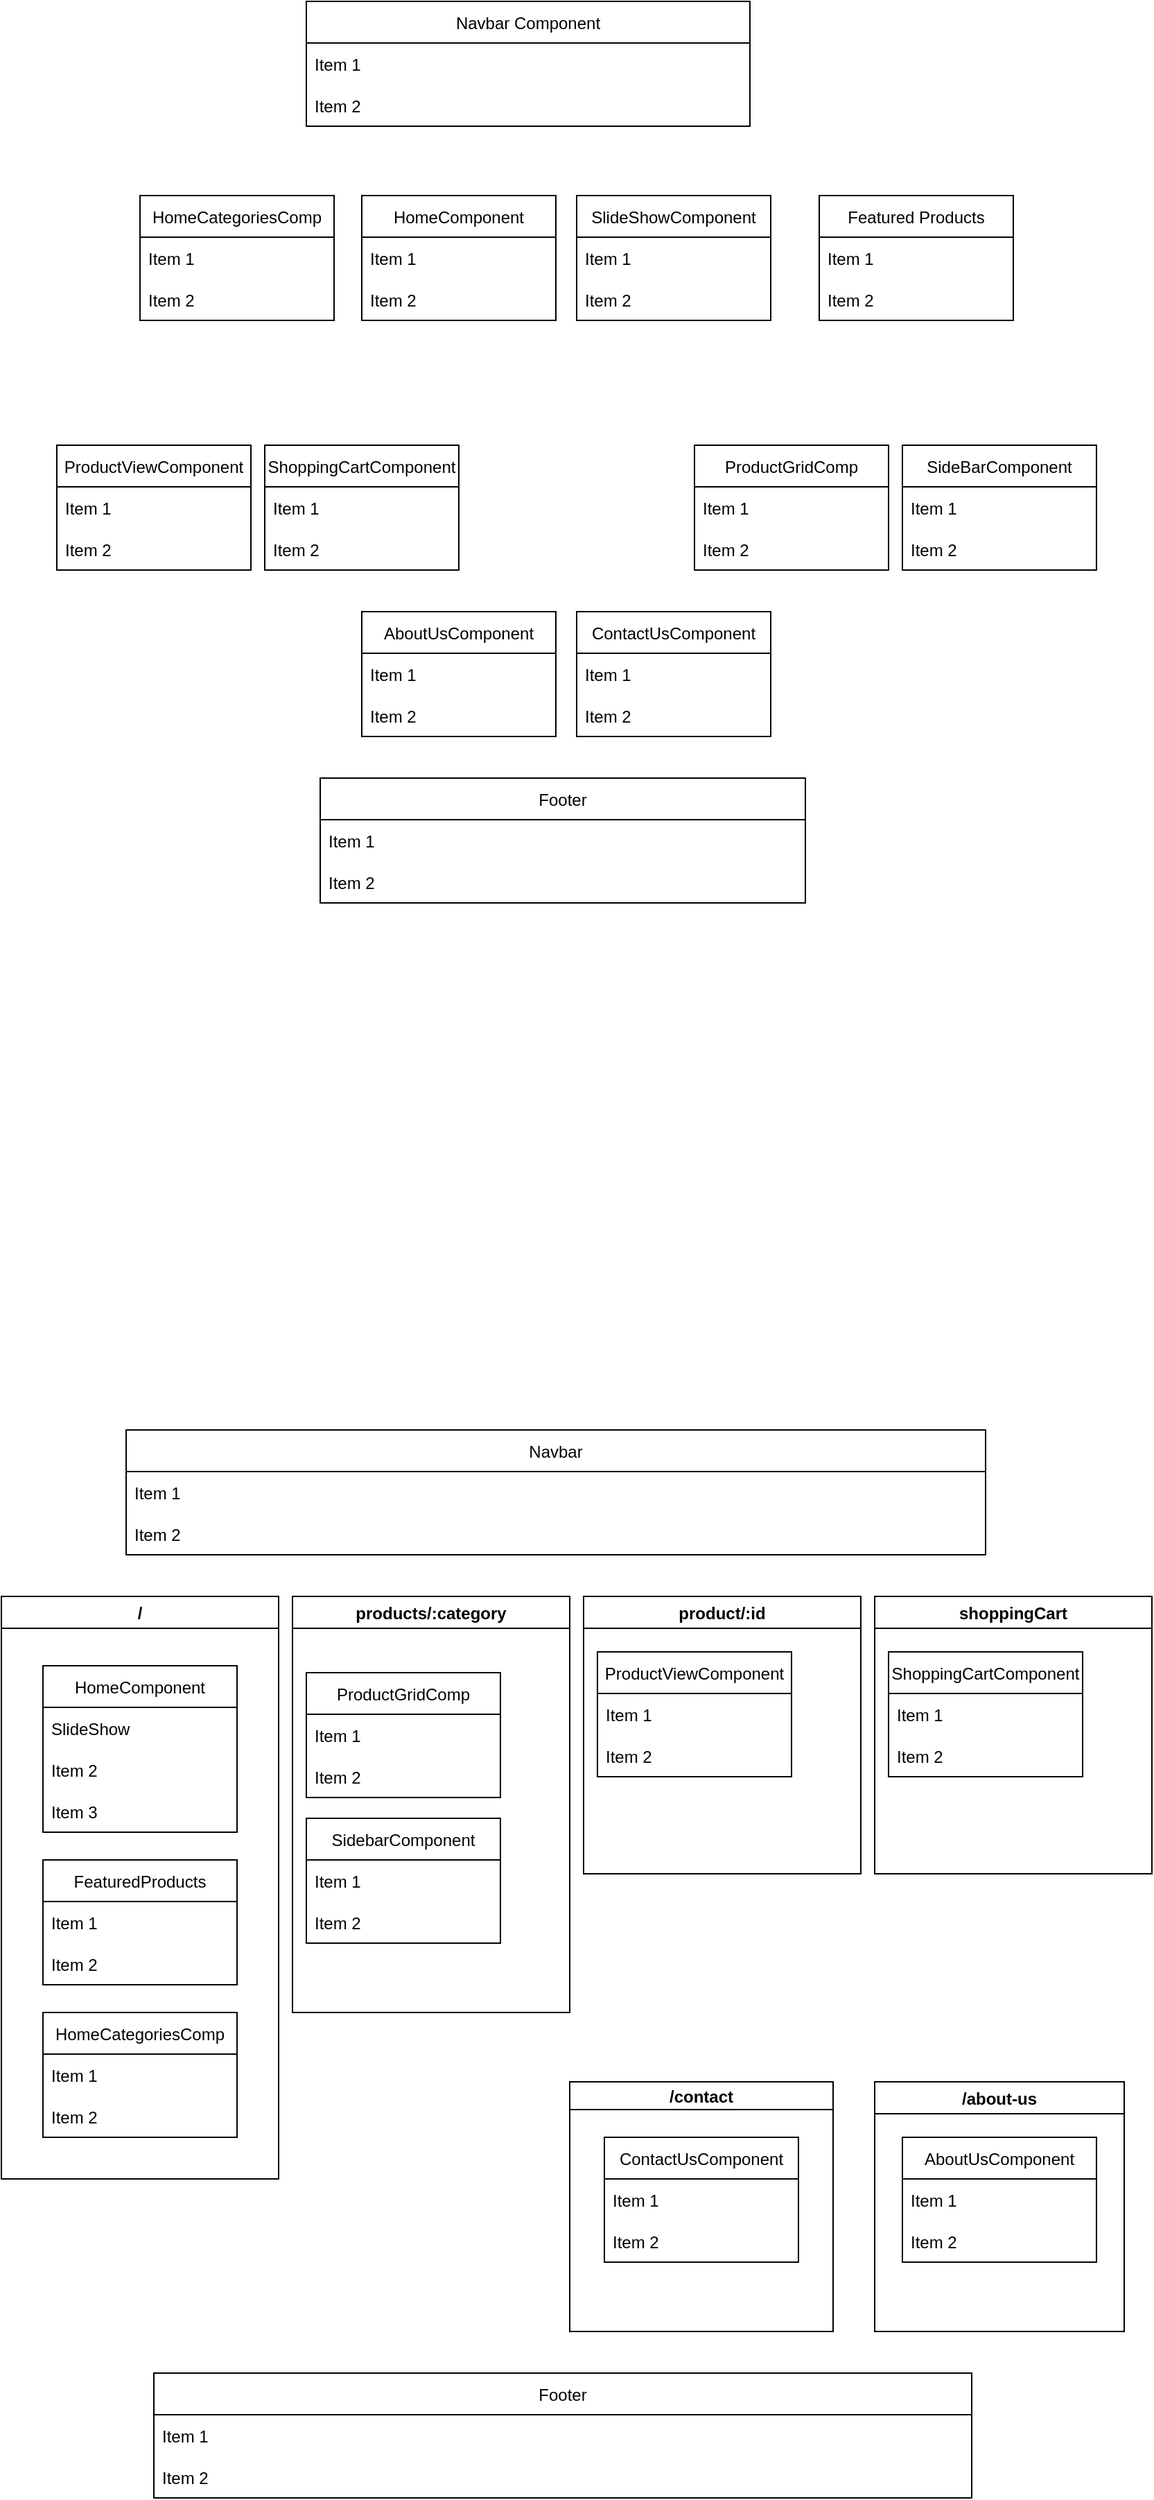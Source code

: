 <mxfile version="17.1.3" type="github">
  <diagram id="acwGh5s4V0C-PuY4va_p" name="Page-1">
    <mxGraphModel dx="893" dy="779" grid="1" gridSize="10" guides="1" tooltips="1" connect="1" arrows="1" fold="1" page="1" pageScale="1" pageWidth="850" pageHeight="1100" math="0" shadow="0">
      <root>
        <mxCell id="0" />
        <mxCell id="1" parent="0" />
        <mxCell id="9Ur1DhcCcvxSijdW15rE-1" value="AboutUsComponent" style="swimlane;fontStyle=0;childLayout=stackLayout;horizontal=1;startSize=30;horizontalStack=0;resizeParent=1;resizeParentMax=0;resizeLast=0;collapsible=1;marginBottom=0;" parent="1" vertex="1">
          <mxGeometry x="270" y="530" width="140" height="90" as="geometry" />
        </mxCell>
        <mxCell id="9Ur1DhcCcvxSijdW15rE-2" value="Item 1" style="text;strokeColor=none;fillColor=none;align=left;verticalAlign=middle;spacingLeft=4;spacingRight=4;overflow=hidden;points=[[0,0.5],[1,0.5]];portConstraint=eastwest;rotatable=0;" parent="9Ur1DhcCcvxSijdW15rE-1" vertex="1">
          <mxGeometry y="30" width="140" height="30" as="geometry" />
        </mxCell>
        <mxCell id="9Ur1DhcCcvxSijdW15rE-3" value="Item 2" style="text;strokeColor=none;fillColor=none;align=left;verticalAlign=middle;spacingLeft=4;spacingRight=4;overflow=hidden;points=[[0,0.5],[1,0.5]];portConstraint=eastwest;rotatable=0;" parent="9Ur1DhcCcvxSijdW15rE-1" vertex="1">
          <mxGeometry y="60" width="140" height="30" as="geometry" />
        </mxCell>
        <mxCell id="9Ur1DhcCcvxSijdW15rE-5" value="ContactUsComponent" style="swimlane;fontStyle=0;childLayout=stackLayout;horizontal=1;startSize=30;horizontalStack=0;resizeParent=1;resizeParentMax=0;resizeLast=0;collapsible=1;marginBottom=0;" parent="1" vertex="1">
          <mxGeometry x="425" y="530" width="140" height="90" as="geometry" />
        </mxCell>
        <mxCell id="9Ur1DhcCcvxSijdW15rE-6" value="Item 1" style="text;strokeColor=none;fillColor=none;align=left;verticalAlign=middle;spacingLeft=4;spacingRight=4;overflow=hidden;points=[[0,0.5],[1,0.5]];portConstraint=eastwest;rotatable=0;" parent="9Ur1DhcCcvxSijdW15rE-5" vertex="1">
          <mxGeometry y="30" width="140" height="30" as="geometry" />
        </mxCell>
        <mxCell id="9Ur1DhcCcvxSijdW15rE-7" value="Item 2" style="text;strokeColor=none;fillColor=none;align=left;verticalAlign=middle;spacingLeft=4;spacingRight=4;overflow=hidden;points=[[0,0.5],[1,0.5]];portConstraint=eastwest;rotatable=0;" parent="9Ur1DhcCcvxSijdW15rE-5" vertex="1">
          <mxGeometry y="60" width="140" height="30" as="geometry" />
        </mxCell>
        <mxCell id="9Ur1DhcCcvxSijdW15rE-9" value="Navbar Component" style="swimlane;fontStyle=0;childLayout=stackLayout;horizontal=1;startSize=30;horizontalStack=0;resizeParent=1;resizeParentMax=0;resizeLast=0;collapsible=1;marginBottom=0;" parent="1" vertex="1">
          <mxGeometry x="230" y="90" width="320" height="90" as="geometry" />
        </mxCell>
        <mxCell id="9Ur1DhcCcvxSijdW15rE-10" value="Item 1" style="text;strokeColor=none;fillColor=none;align=left;verticalAlign=middle;spacingLeft=4;spacingRight=4;overflow=hidden;points=[[0,0.5],[1,0.5]];portConstraint=eastwest;rotatable=0;" parent="9Ur1DhcCcvxSijdW15rE-9" vertex="1">
          <mxGeometry y="30" width="320" height="30" as="geometry" />
        </mxCell>
        <mxCell id="9Ur1DhcCcvxSijdW15rE-11" value="Item 2" style="text;strokeColor=none;fillColor=none;align=left;verticalAlign=middle;spacingLeft=4;spacingRight=4;overflow=hidden;points=[[0,0.5],[1,0.5]];portConstraint=eastwest;rotatable=0;" parent="9Ur1DhcCcvxSijdW15rE-9" vertex="1">
          <mxGeometry y="60" width="320" height="30" as="geometry" />
        </mxCell>
        <mxCell id="9Ur1DhcCcvxSijdW15rE-13" value="Footer" style="swimlane;fontStyle=0;childLayout=stackLayout;horizontal=1;startSize=30;horizontalStack=0;resizeParent=1;resizeParentMax=0;resizeLast=0;collapsible=1;marginBottom=0;" parent="1" vertex="1">
          <mxGeometry x="240" y="650" width="350" height="90" as="geometry" />
        </mxCell>
        <mxCell id="9Ur1DhcCcvxSijdW15rE-14" value="Item 1" style="text;strokeColor=none;fillColor=none;align=left;verticalAlign=middle;spacingLeft=4;spacingRight=4;overflow=hidden;points=[[0,0.5],[1,0.5]];portConstraint=eastwest;rotatable=0;" parent="9Ur1DhcCcvxSijdW15rE-13" vertex="1">
          <mxGeometry y="30" width="350" height="30" as="geometry" />
        </mxCell>
        <mxCell id="9Ur1DhcCcvxSijdW15rE-15" value="Item 2" style="text;strokeColor=none;fillColor=none;align=left;verticalAlign=middle;spacingLeft=4;spacingRight=4;overflow=hidden;points=[[0,0.5],[1,0.5]];portConstraint=eastwest;rotatable=0;" parent="9Ur1DhcCcvxSijdW15rE-13" vertex="1">
          <mxGeometry y="60" width="350" height="30" as="geometry" />
        </mxCell>
        <mxCell id="9Ur1DhcCcvxSijdW15rE-17" value="/" style="swimlane;" parent="1" vertex="1">
          <mxGeometry x="10" y="1240" width="200" height="420" as="geometry" />
        </mxCell>
        <mxCell id="9Ur1DhcCcvxSijdW15rE-18" value="FeaturedProducts" style="swimlane;fontStyle=0;childLayout=stackLayout;horizontal=1;startSize=30;horizontalStack=0;resizeParent=1;resizeParentMax=0;resizeLast=0;collapsible=1;marginBottom=0;" parent="9Ur1DhcCcvxSijdW15rE-17" vertex="1">
          <mxGeometry x="30" y="190" width="140" height="90" as="geometry" />
        </mxCell>
        <mxCell id="9Ur1DhcCcvxSijdW15rE-19" value="Item 1" style="text;strokeColor=none;fillColor=none;align=left;verticalAlign=middle;spacingLeft=4;spacingRight=4;overflow=hidden;points=[[0,0.5],[1,0.5]];portConstraint=eastwest;rotatable=0;" parent="9Ur1DhcCcvxSijdW15rE-18" vertex="1">
          <mxGeometry y="30" width="140" height="30" as="geometry" />
        </mxCell>
        <mxCell id="9Ur1DhcCcvxSijdW15rE-20" value="Item 2" style="text;strokeColor=none;fillColor=none;align=left;verticalAlign=middle;spacingLeft=4;spacingRight=4;overflow=hidden;points=[[0,0.5],[1,0.5]];portConstraint=eastwest;rotatable=0;" parent="9Ur1DhcCcvxSijdW15rE-18" vertex="1">
          <mxGeometry y="60" width="140" height="30" as="geometry" />
        </mxCell>
        <mxCell id="9Ur1DhcCcvxSijdW15rE-30" value="HomeComponent" style="swimlane;fontStyle=0;childLayout=stackLayout;horizontal=1;startSize=30;horizontalStack=0;resizeParent=1;resizeParentMax=0;resizeLast=0;collapsible=1;marginBottom=0;" parent="9Ur1DhcCcvxSijdW15rE-17" vertex="1">
          <mxGeometry x="30" y="50" width="140" height="120" as="geometry" />
        </mxCell>
        <mxCell id="9Ur1DhcCcvxSijdW15rE-31" value="SlideShow" style="text;strokeColor=none;fillColor=none;align=left;verticalAlign=middle;spacingLeft=4;spacingRight=4;overflow=hidden;points=[[0,0.5],[1,0.5]];portConstraint=eastwest;rotatable=0;" parent="9Ur1DhcCcvxSijdW15rE-30" vertex="1">
          <mxGeometry y="30" width="140" height="30" as="geometry" />
        </mxCell>
        <mxCell id="9Ur1DhcCcvxSijdW15rE-32" value="Item 2" style="text;strokeColor=none;fillColor=none;align=left;verticalAlign=middle;spacingLeft=4;spacingRight=4;overflow=hidden;points=[[0,0.5],[1,0.5]];portConstraint=eastwest;rotatable=0;" parent="9Ur1DhcCcvxSijdW15rE-30" vertex="1">
          <mxGeometry y="60" width="140" height="30" as="geometry" />
        </mxCell>
        <mxCell id="9Ur1DhcCcvxSijdW15rE-33" value="Item 3" style="text;strokeColor=none;fillColor=none;align=left;verticalAlign=middle;spacingLeft=4;spacingRight=4;overflow=hidden;points=[[0,0.5],[1,0.5]];portConstraint=eastwest;rotatable=0;" parent="9Ur1DhcCcvxSijdW15rE-30" vertex="1">
          <mxGeometry y="90" width="140" height="30" as="geometry" />
        </mxCell>
        <mxCell id="9Ur1DhcCcvxSijdW15rE-62" value="HomeCategoriesComp" style="swimlane;fontStyle=0;childLayout=stackLayout;horizontal=1;startSize=30;horizontalStack=0;resizeParent=1;resizeParentMax=0;resizeLast=0;collapsible=1;marginBottom=0;" parent="9Ur1DhcCcvxSijdW15rE-17" vertex="1">
          <mxGeometry x="30" y="300" width="140" height="90" as="geometry" />
        </mxCell>
        <mxCell id="9Ur1DhcCcvxSijdW15rE-63" value="Item 1" style="text;strokeColor=none;fillColor=none;align=left;verticalAlign=middle;spacingLeft=4;spacingRight=4;overflow=hidden;points=[[0,0.5],[1,0.5]];portConstraint=eastwest;rotatable=0;" parent="9Ur1DhcCcvxSijdW15rE-62" vertex="1">
          <mxGeometry y="30" width="140" height="30" as="geometry" />
        </mxCell>
        <mxCell id="9Ur1DhcCcvxSijdW15rE-64" value="Item 2" style="text;strokeColor=none;fillColor=none;align=left;verticalAlign=middle;spacingLeft=4;spacingRight=4;overflow=hidden;points=[[0,0.5],[1,0.5]];portConstraint=eastwest;rotatable=0;" parent="9Ur1DhcCcvxSijdW15rE-62" vertex="1">
          <mxGeometry y="60" width="140" height="30" as="geometry" />
        </mxCell>
        <mxCell id="9Ur1DhcCcvxSijdW15rE-38" value="HomeCategoriesComp" style="swimlane;fontStyle=0;childLayout=stackLayout;horizontal=1;startSize=30;horizontalStack=0;resizeParent=1;resizeParentMax=0;resizeLast=0;collapsible=1;marginBottom=0;" parent="1" vertex="1">
          <mxGeometry x="110" y="230" width="140" height="90" as="geometry" />
        </mxCell>
        <mxCell id="9Ur1DhcCcvxSijdW15rE-39" value="Item 1" style="text;strokeColor=none;fillColor=none;align=left;verticalAlign=middle;spacingLeft=4;spacingRight=4;overflow=hidden;points=[[0,0.5],[1,0.5]];portConstraint=eastwest;rotatable=0;" parent="9Ur1DhcCcvxSijdW15rE-38" vertex="1">
          <mxGeometry y="30" width="140" height="30" as="geometry" />
        </mxCell>
        <mxCell id="9Ur1DhcCcvxSijdW15rE-40" value="Item 2" style="text;strokeColor=none;fillColor=none;align=left;verticalAlign=middle;spacingLeft=4;spacingRight=4;overflow=hidden;points=[[0,0.5],[1,0.5]];portConstraint=eastwest;rotatable=0;" parent="9Ur1DhcCcvxSijdW15rE-38" vertex="1">
          <mxGeometry y="60" width="140" height="30" as="geometry" />
        </mxCell>
        <mxCell id="9Ur1DhcCcvxSijdW15rE-42" value="HomeComponent" style="swimlane;fontStyle=0;childLayout=stackLayout;horizontal=1;startSize=30;horizontalStack=0;resizeParent=1;resizeParentMax=0;resizeLast=0;collapsible=1;marginBottom=0;" parent="1" vertex="1">
          <mxGeometry x="270" y="230" width="140" height="90" as="geometry" />
        </mxCell>
        <mxCell id="9Ur1DhcCcvxSijdW15rE-43" value="Item 1" style="text;strokeColor=none;fillColor=none;align=left;verticalAlign=middle;spacingLeft=4;spacingRight=4;overflow=hidden;points=[[0,0.5],[1,0.5]];portConstraint=eastwest;rotatable=0;" parent="9Ur1DhcCcvxSijdW15rE-42" vertex="1">
          <mxGeometry y="30" width="140" height="30" as="geometry" />
        </mxCell>
        <mxCell id="9Ur1DhcCcvxSijdW15rE-44" value="Item 2" style="text;strokeColor=none;fillColor=none;align=left;verticalAlign=middle;spacingLeft=4;spacingRight=4;overflow=hidden;points=[[0,0.5],[1,0.5]];portConstraint=eastwest;rotatable=0;" parent="9Ur1DhcCcvxSijdW15rE-42" vertex="1">
          <mxGeometry y="60" width="140" height="30" as="geometry" />
        </mxCell>
        <mxCell id="9Ur1DhcCcvxSijdW15rE-46" value="SlideShowComponent" style="swimlane;fontStyle=0;childLayout=stackLayout;horizontal=1;startSize=30;horizontalStack=0;resizeParent=1;resizeParentMax=0;resizeLast=0;collapsible=1;marginBottom=0;" parent="1" vertex="1">
          <mxGeometry x="425" y="230" width="140" height="90" as="geometry" />
        </mxCell>
        <mxCell id="9Ur1DhcCcvxSijdW15rE-47" value="Item 1" style="text;strokeColor=none;fillColor=none;align=left;verticalAlign=middle;spacingLeft=4;spacingRight=4;overflow=hidden;points=[[0,0.5],[1,0.5]];portConstraint=eastwest;rotatable=0;" parent="9Ur1DhcCcvxSijdW15rE-46" vertex="1">
          <mxGeometry y="30" width="140" height="30" as="geometry" />
        </mxCell>
        <mxCell id="9Ur1DhcCcvxSijdW15rE-48" value="Item 2" style="text;strokeColor=none;fillColor=none;align=left;verticalAlign=middle;spacingLeft=4;spacingRight=4;overflow=hidden;points=[[0,0.5],[1,0.5]];portConstraint=eastwest;rotatable=0;" parent="9Ur1DhcCcvxSijdW15rE-46" vertex="1">
          <mxGeometry y="60" width="140" height="30" as="geometry" />
        </mxCell>
        <mxCell id="9Ur1DhcCcvxSijdW15rE-50" value="ProductViewComponent" style="swimlane;fontStyle=0;childLayout=stackLayout;horizontal=1;startSize=30;horizontalStack=0;resizeParent=1;resizeParentMax=0;resizeLast=0;collapsible=1;marginBottom=0;" parent="1" vertex="1">
          <mxGeometry x="50" y="410" width="140" height="90" as="geometry" />
        </mxCell>
        <mxCell id="9Ur1DhcCcvxSijdW15rE-51" value="Item 1" style="text;strokeColor=none;fillColor=none;align=left;verticalAlign=middle;spacingLeft=4;spacingRight=4;overflow=hidden;points=[[0,0.5],[1,0.5]];portConstraint=eastwest;rotatable=0;" parent="9Ur1DhcCcvxSijdW15rE-50" vertex="1">
          <mxGeometry y="30" width="140" height="30" as="geometry" />
        </mxCell>
        <mxCell id="9Ur1DhcCcvxSijdW15rE-52" value="Item 2" style="text;strokeColor=none;fillColor=none;align=left;verticalAlign=middle;spacingLeft=4;spacingRight=4;overflow=hidden;points=[[0,0.5],[1,0.5]];portConstraint=eastwest;rotatable=0;" parent="9Ur1DhcCcvxSijdW15rE-50" vertex="1">
          <mxGeometry y="60" width="140" height="30" as="geometry" />
        </mxCell>
        <mxCell id="9Ur1DhcCcvxSijdW15rE-54" value="ShoppingCartComponent" style="swimlane;fontStyle=0;childLayout=stackLayout;horizontal=1;startSize=30;horizontalStack=0;resizeParent=1;resizeParentMax=0;resizeLast=0;collapsible=1;marginBottom=0;" parent="1" vertex="1">
          <mxGeometry x="200" y="410" width="140" height="90" as="geometry" />
        </mxCell>
        <mxCell id="9Ur1DhcCcvxSijdW15rE-55" value="Item 1" style="text;strokeColor=none;fillColor=none;align=left;verticalAlign=middle;spacingLeft=4;spacingRight=4;overflow=hidden;points=[[0,0.5],[1,0.5]];portConstraint=eastwest;rotatable=0;" parent="9Ur1DhcCcvxSijdW15rE-54" vertex="1">
          <mxGeometry y="30" width="140" height="30" as="geometry" />
        </mxCell>
        <mxCell id="9Ur1DhcCcvxSijdW15rE-56" value="Item 2" style="text;strokeColor=none;fillColor=none;align=left;verticalAlign=middle;spacingLeft=4;spacingRight=4;overflow=hidden;points=[[0,0.5],[1,0.5]];portConstraint=eastwest;rotatable=0;" parent="9Ur1DhcCcvxSijdW15rE-54" vertex="1">
          <mxGeometry y="60" width="140" height="30" as="geometry" />
        </mxCell>
        <mxCell id="9Ur1DhcCcvxSijdW15rE-58" value="Featured Products" style="swimlane;fontStyle=0;childLayout=stackLayout;horizontal=1;startSize=30;horizontalStack=0;resizeParent=1;resizeParentMax=0;resizeLast=0;collapsible=1;marginBottom=0;" parent="1" vertex="1">
          <mxGeometry x="600" y="230" width="140" height="90" as="geometry" />
        </mxCell>
        <mxCell id="9Ur1DhcCcvxSijdW15rE-59" value="Item 1" style="text;strokeColor=none;fillColor=none;align=left;verticalAlign=middle;spacingLeft=4;spacingRight=4;overflow=hidden;points=[[0,0.5],[1,0.5]];portConstraint=eastwest;rotatable=0;" parent="9Ur1DhcCcvxSijdW15rE-58" vertex="1">
          <mxGeometry y="30" width="140" height="30" as="geometry" />
        </mxCell>
        <mxCell id="9Ur1DhcCcvxSijdW15rE-60" value="Item 2" style="text;strokeColor=none;fillColor=none;align=left;verticalAlign=middle;spacingLeft=4;spacingRight=4;overflow=hidden;points=[[0,0.5],[1,0.5]];portConstraint=eastwest;rotatable=0;" parent="9Ur1DhcCcvxSijdW15rE-58" vertex="1">
          <mxGeometry y="60" width="140" height="30" as="geometry" />
        </mxCell>
        <mxCell id="YKaWeSDoPhm57G55rvJd-1" value="products/:category" style="swimlane;" vertex="1" parent="1">
          <mxGeometry x="220" y="1240" width="200" height="300" as="geometry" />
        </mxCell>
        <mxCell id="YKaWeSDoPhm57G55rvJd-5" value="ProductGridComp" style="swimlane;fontStyle=0;childLayout=stackLayout;horizontal=1;startSize=30;horizontalStack=0;resizeParent=1;resizeParentMax=0;resizeLast=0;collapsible=1;marginBottom=0;" vertex="1" parent="YKaWeSDoPhm57G55rvJd-1">
          <mxGeometry x="10" y="55" width="140" height="90" as="geometry" />
        </mxCell>
        <mxCell id="YKaWeSDoPhm57G55rvJd-6" value="Item 1" style="text;strokeColor=none;fillColor=none;align=left;verticalAlign=middle;spacingLeft=4;spacingRight=4;overflow=hidden;points=[[0,0.5],[1,0.5]];portConstraint=eastwest;rotatable=0;" vertex="1" parent="YKaWeSDoPhm57G55rvJd-5">
          <mxGeometry y="30" width="140" height="30" as="geometry" />
        </mxCell>
        <mxCell id="YKaWeSDoPhm57G55rvJd-7" value="Item 2" style="text;strokeColor=none;fillColor=none;align=left;verticalAlign=middle;spacingLeft=4;spacingRight=4;overflow=hidden;points=[[0,0.5],[1,0.5]];portConstraint=eastwest;rotatable=0;" vertex="1" parent="YKaWeSDoPhm57G55rvJd-5">
          <mxGeometry y="60" width="140" height="30" as="geometry" />
        </mxCell>
        <mxCell id="YKaWeSDoPhm57G55rvJd-14" value="SidebarComponent" style="swimlane;fontStyle=0;childLayout=stackLayout;horizontal=1;startSize=30;horizontalStack=0;resizeParent=1;resizeParentMax=0;resizeLast=0;collapsible=1;marginBottom=0;" vertex="1" parent="YKaWeSDoPhm57G55rvJd-1">
          <mxGeometry x="10" y="160" width="140" height="90" as="geometry" />
        </mxCell>
        <mxCell id="YKaWeSDoPhm57G55rvJd-15" value="Item 1" style="text;strokeColor=none;fillColor=none;align=left;verticalAlign=middle;spacingLeft=4;spacingRight=4;overflow=hidden;points=[[0,0.5],[1,0.5]];portConstraint=eastwest;rotatable=0;" vertex="1" parent="YKaWeSDoPhm57G55rvJd-14">
          <mxGeometry y="30" width="140" height="30" as="geometry" />
        </mxCell>
        <mxCell id="YKaWeSDoPhm57G55rvJd-16" value="Item 2" style="text;strokeColor=none;fillColor=none;align=left;verticalAlign=middle;spacingLeft=4;spacingRight=4;overflow=hidden;points=[[0,0.5],[1,0.5]];portConstraint=eastwest;rotatable=0;" vertex="1" parent="YKaWeSDoPhm57G55rvJd-14">
          <mxGeometry y="60" width="140" height="30" as="geometry" />
        </mxCell>
        <mxCell id="9Ur1DhcCcvxSijdW15rE-26" value="Navbar" style="swimlane;fontStyle=0;childLayout=stackLayout;horizontal=1;startSize=30;horizontalStack=0;resizeParent=1;resizeParentMax=0;resizeLast=0;collapsible=1;marginBottom=0;" parent="1" vertex="1">
          <mxGeometry x="100" y="1120" width="620" height="90" as="geometry" />
        </mxCell>
        <mxCell id="9Ur1DhcCcvxSijdW15rE-27" value="Item 1" style="text;strokeColor=none;fillColor=none;align=left;verticalAlign=middle;spacingLeft=4;spacingRight=4;overflow=hidden;points=[[0,0.5],[1,0.5]];portConstraint=eastwest;rotatable=0;" parent="9Ur1DhcCcvxSijdW15rE-26" vertex="1">
          <mxGeometry y="30" width="620" height="30" as="geometry" />
        </mxCell>
        <mxCell id="9Ur1DhcCcvxSijdW15rE-28" value="Item 2" style="text;strokeColor=none;fillColor=none;align=left;verticalAlign=middle;spacingLeft=4;spacingRight=4;overflow=hidden;points=[[0,0.5],[1,0.5]];portConstraint=eastwest;rotatable=0;" parent="9Ur1DhcCcvxSijdW15rE-26" vertex="1">
          <mxGeometry y="60" width="620" height="30" as="geometry" />
        </mxCell>
        <mxCell id="9Ur1DhcCcvxSijdW15rE-34" value="Footer" style="swimlane;fontStyle=0;childLayout=stackLayout;horizontal=1;startSize=30;horizontalStack=0;resizeParent=1;resizeParentMax=0;resizeLast=0;collapsible=1;marginBottom=0;" parent="1" vertex="1">
          <mxGeometry x="120" y="1800" width="590" height="90" as="geometry" />
        </mxCell>
        <mxCell id="9Ur1DhcCcvxSijdW15rE-35" value="Item 1" style="text;strokeColor=none;fillColor=none;align=left;verticalAlign=middle;spacingLeft=4;spacingRight=4;overflow=hidden;points=[[0,0.5],[1,0.5]];portConstraint=eastwest;rotatable=0;" parent="9Ur1DhcCcvxSijdW15rE-34" vertex="1">
          <mxGeometry y="30" width="590" height="30" as="geometry" />
        </mxCell>
        <mxCell id="9Ur1DhcCcvxSijdW15rE-36" value="Item 2" style="text;strokeColor=none;fillColor=none;align=left;verticalAlign=middle;spacingLeft=4;spacingRight=4;overflow=hidden;points=[[0,0.5],[1,0.5]];portConstraint=eastwest;rotatable=0;" parent="9Ur1DhcCcvxSijdW15rE-34" vertex="1">
          <mxGeometry y="60" width="590" height="30" as="geometry" />
        </mxCell>
        <mxCell id="YKaWeSDoPhm57G55rvJd-8" value="ProductGridComp" style="swimlane;fontStyle=0;childLayout=stackLayout;horizontal=1;startSize=30;horizontalStack=0;resizeParent=1;resizeParentMax=0;resizeLast=0;collapsible=1;marginBottom=0;" vertex="1" parent="1">
          <mxGeometry x="510" y="410" width="140" height="90" as="geometry" />
        </mxCell>
        <mxCell id="YKaWeSDoPhm57G55rvJd-9" value="Item 1" style="text;strokeColor=none;fillColor=none;align=left;verticalAlign=middle;spacingLeft=4;spacingRight=4;overflow=hidden;points=[[0,0.5],[1,0.5]];portConstraint=eastwest;rotatable=0;" vertex="1" parent="YKaWeSDoPhm57G55rvJd-8">
          <mxGeometry y="30" width="140" height="30" as="geometry" />
        </mxCell>
        <mxCell id="YKaWeSDoPhm57G55rvJd-10" value="Item 2" style="text;strokeColor=none;fillColor=none;align=left;verticalAlign=middle;spacingLeft=4;spacingRight=4;overflow=hidden;points=[[0,0.5],[1,0.5]];portConstraint=eastwest;rotatable=0;" vertex="1" parent="YKaWeSDoPhm57G55rvJd-8">
          <mxGeometry y="60" width="140" height="30" as="geometry" />
        </mxCell>
        <mxCell id="YKaWeSDoPhm57G55rvJd-11" value="SideBarComponent" style="swimlane;fontStyle=0;childLayout=stackLayout;horizontal=1;startSize=30;horizontalStack=0;resizeParent=1;resizeParentMax=0;resizeLast=0;collapsible=1;marginBottom=0;" vertex="1" parent="1">
          <mxGeometry x="660" y="410" width="140" height="90" as="geometry" />
        </mxCell>
        <mxCell id="YKaWeSDoPhm57G55rvJd-12" value="Item 1" style="text;strokeColor=none;fillColor=none;align=left;verticalAlign=middle;spacingLeft=4;spacingRight=4;overflow=hidden;points=[[0,0.5],[1,0.5]];portConstraint=eastwest;rotatable=0;" vertex="1" parent="YKaWeSDoPhm57G55rvJd-11">
          <mxGeometry y="30" width="140" height="30" as="geometry" />
        </mxCell>
        <mxCell id="YKaWeSDoPhm57G55rvJd-13" value="Item 2" style="text;strokeColor=none;fillColor=none;align=left;verticalAlign=middle;spacingLeft=4;spacingRight=4;overflow=hidden;points=[[0,0.5],[1,0.5]];portConstraint=eastwest;rotatable=0;" vertex="1" parent="YKaWeSDoPhm57G55rvJd-11">
          <mxGeometry y="60" width="140" height="30" as="geometry" />
        </mxCell>
        <mxCell id="YKaWeSDoPhm57G55rvJd-17" value="product/:id" style="swimlane;" vertex="1" parent="1">
          <mxGeometry x="430" y="1240" width="200" height="200" as="geometry" />
        </mxCell>
        <mxCell id="YKaWeSDoPhm57G55rvJd-18" value="ProductViewComponent" style="swimlane;fontStyle=0;childLayout=stackLayout;horizontal=1;startSize=30;horizontalStack=0;resizeParent=1;resizeParentMax=0;resizeLast=0;collapsible=1;marginBottom=0;" vertex="1" parent="YKaWeSDoPhm57G55rvJd-17">
          <mxGeometry x="10" y="40" width="140" height="90" as="geometry" />
        </mxCell>
        <mxCell id="YKaWeSDoPhm57G55rvJd-19" value="Item 1" style="text;strokeColor=none;fillColor=none;align=left;verticalAlign=middle;spacingLeft=4;spacingRight=4;overflow=hidden;points=[[0,0.5],[1,0.5]];portConstraint=eastwest;rotatable=0;" vertex="1" parent="YKaWeSDoPhm57G55rvJd-18">
          <mxGeometry y="30" width="140" height="30" as="geometry" />
        </mxCell>
        <mxCell id="YKaWeSDoPhm57G55rvJd-20" value="Item 2" style="text;strokeColor=none;fillColor=none;align=left;verticalAlign=middle;spacingLeft=4;spacingRight=4;overflow=hidden;points=[[0,0.5],[1,0.5]];portConstraint=eastwest;rotatable=0;" vertex="1" parent="YKaWeSDoPhm57G55rvJd-18">
          <mxGeometry y="60" width="140" height="30" as="geometry" />
        </mxCell>
        <mxCell id="YKaWeSDoPhm57G55rvJd-21" value="shoppingCart" style="swimlane;" vertex="1" parent="1">
          <mxGeometry x="640" y="1240" width="200" height="200" as="geometry" />
        </mxCell>
        <mxCell id="YKaWeSDoPhm57G55rvJd-26" value="ShoppingCartComponent" style="swimlane;fontStyle=0;childLayout=stackLayout;horizontal=1;startSize=30;horizontalStack=0;resizeParent=1;resizeParentMax=0;resizeLast=0;collapsible=1;marginBottom=0;" vertex="1" parent="YKaWeSDoPhm57G55rvJd-21">
          <mxGeometry x="10" y="40" width="140" height="90" as="geometry" />
        </mxCell>
        <mxCell id="YKaWeSDoPhm57G55rvJd-27" value="Item 1" style="text;strokeColor=none;fillColor=none;align=left;verticalAlign=middle;spacingLeft=4;spacingRight=4;overflow=hidden;points=[[0,0.5],[1,0.5]];portConstraint=eastwest;rotatable=0;" vertex="1" parent="YKaWeSDoPhm57G55rvJd-26">
          <mxGeometry y="30" width="140" height="30" as="geometry" />
        </mxCell>
        <mxCell id="YKaWeSDoPhm57G55rvJd-28" value="Item 2" style="text;strokeColor=none;fillColor=none;align=left;verticalAlign=middle;spacingLeft=4;spacingRight=4;overflow=hidden;points=[[0,0.5],[1,0.5]];portConstraint=eastwest;rotatable=0;" vertex="1" parent="YKaWeSDoPhm57G55rvJd-26">
          <mxGeometry y="60" width="140" height="30" as="geometry" />
        </mxCell>
        <mxCell id="YKaWeSDoPhm57G55rvJd-30" value="/contact" style="swimlane;startSize=20;" vertex="1" parent="1">
          <mxGeometry x="420" y="1590" width="190" height="180" as="geometry" />
        </mxCell>
        <mxCell id="YKaWeSDoPhm57G55rvJd-38" value="ContactUsComponent" style="swimlane;fontStyle=0;childLayout=stackLayout;horizontal=1;startSize=30;horizontalStack=0;resizeParent=1;resizeParentMax=0;resizeLast=0;collapsible=1;marginBottom=0;" vertex="1" parent="YKaWeSDoPhm57G55rvJd-30">
          <mxGeometry x="25" y="40" width="140" height="90" as="geometry" />
        </mxCell>
        <mxCell id="YKaWeSDoPhm57G55rvJd-39" value="Item 1" style="text;strokeColor=none;fillColor=none;align=left;verticalAlign=middle;spacingLeft=4;spacingRight=4;overflow=hidden;points=[[0,0.5],[1,0.5]];portConstraint=eastwest;rotatable=0;" vertex="1" parent="YKaWeSDoPhm57G55rvJd-38">
          <mxGeometry y="30" width="140" height="30" as="geometry" />
        </mxCell>
        <mxCell id="YKaWeSDoPhm57G55rvJd-40" value="Item 2" style="text;strokeColor=none;fillColor=none;align=left;verticalAlign=middle;spacingLeft=4;spacingRight=4;overflow=hidden;points=[[0,0.5],[1,0.5]];portConstraint=eastwest;rotatable=0;" vertex="1" parent="YKaWeSDoPhm57G55rvJd-38">
          <mxGeometry y="60" width="140" height="30" as="geometry" />
        </mxCell>
        <mxCell id="YKaWeSDoPhm57G55rvJd-34" value="/about-us" style="swimlane;" vertex="1" parent="1">
          <mxGeometry x="640" y="1590" width="180" height="180" as="geometry" />
        </mxCell>
        <mxCell id="YKaWeSDoPhm57G55rvJd-35" value="AboutUsComponent" style="swimlane;fontStyle=0;childLayout=stackLayout;horizontal=1;startSize=30;horizontalStack=0;resizeParent=1;resizeParentMax=0;resizeLast=0;collapsible=1;marginBottom=0;" vertex="1" parent="YKaWeSDoPhm57G55rvJd-34">
          <mxGeometry x="20" y="40" width="140" height="90" as="geometry" />
        </mxCell>
        <mxCell id="YKaWeSDoPhm57G55rvJd-36" value="Item 1" style="text;strokeColor=none;fillColor=none;align=left;verticalAlign=middle;spacingLeft=4;spacingRight=4;overflow=hidden;points=[[0,0.5],[1,0.5]];portConstraint=eastwest;rotatable=0;" vertex="1" parent="YKaWeSDoPhm57G55rvJd-35">
          <mxGeometry y="30" width="140" height="30" as="geometry" />
        </mxCell>
        <mxCell id="YKaWeSDoPhm57G55rvJd-37" value="Item 2" style="text;strokeColor=none;fillColor=none;align=left;verticalAlign=middle;spacingLeft=4;spacingRight=4;overflow=hidden;points=[[0,0.5],[1,0.5]];portConstraint=eastwest;rotatable=0;" vertex="1" parent="YKaWeSDoPhm57G55rvJd-35">
          <mxGeometry y="60" width="140" height="30" as="geometry" />
        </mxCell>
      </root>
    </mxGraphModel>
  </diagram>
</mxfile>
